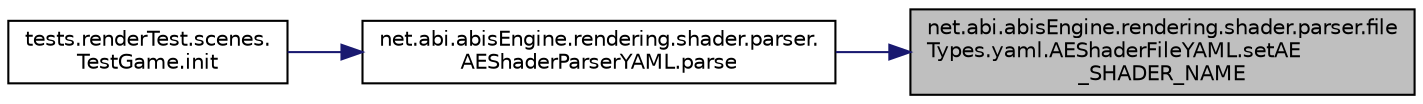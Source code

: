 digraph "net.abi.abisEngine.rendering.shader.parser.fileTypes.yaml.AEShaderFileYAML.setAE_SHADER_NAME"
{
 // LATEX_PDF_SIZE
  edge [fontname="Helvetica",fontsize="10",labelfontname="Helvetica",labelfontsize="10"];
  node [fontname="Helvetica",fontsize="10",shape=record];
  rankdir="RL";
  Node1 [label="net.abi.abisEngine.rendering.shader.parser.file\lTypes.yaml.AEShaderFileYAML.setAE\l_SHADER_NAME",height=0.2,width=0.4,color="black", fillcolor="grey75", style="filled", fontcolor="black",tooltip=" "];
  Node1 -> Node2 [dir="back",color="midnightblue",fontsize="10",style="solid",fontname="Helvetica"];
  Node2 [label="net.abi.abisEngine.rendering.shader.parser.\lAEShaderParserYAML.parse",height=0.2,width=0.4,color="black", fillcolor="white", style="filled",URL="$da/d13/classnet_1_1abi_1_1abis_engine_1_1rendering_1_1shader_1_1parser_1_1_a_e_shader_parser_y_a_m_l.html#a7539ac81920d97c547ee59932c46b244",tooltip=" "];
  Node2 -> Node3 [dir="back",color="midnightblue",fontsize="10",style="solid",fontname="Helvetica"];
  Node3 [label="tests.renderTest.scenes.\lTestGame.init",height=0.2,width=0.4,color="black", fillcolor="white", style="filled",URL="$de/dab/classtests_1_1render_test_1_1scenes_1_1_test_game.html#a48510bf30d8959050b0011cb935cd778",tooltip=" "];
}

